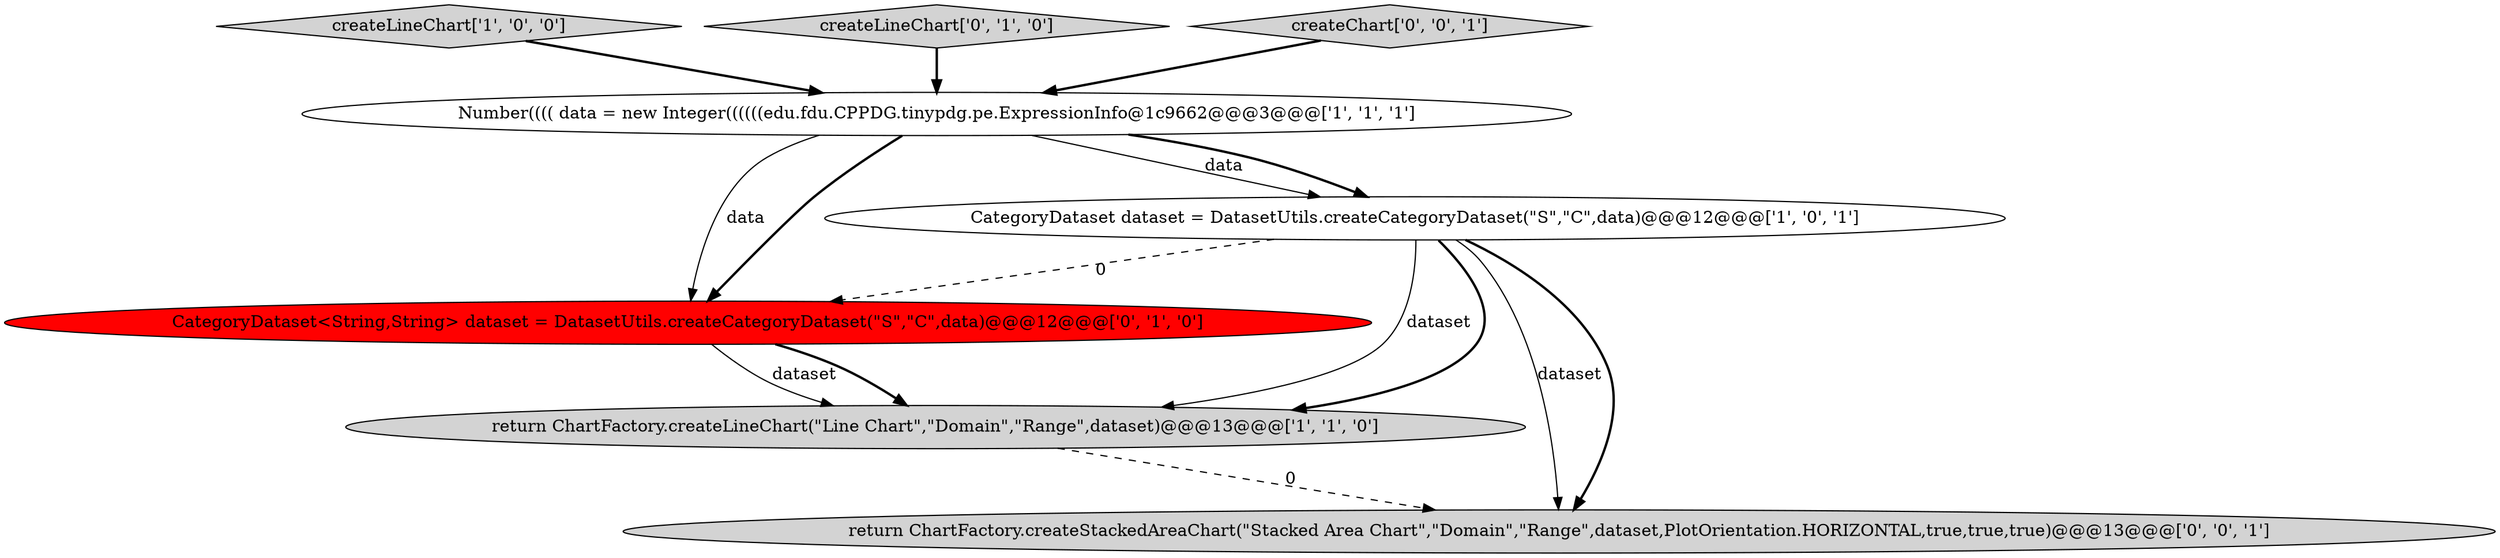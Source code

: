 digraph {
3 [style = filled, label = "Number(((( data = new Integer((((((edu.fdu.CPPDG.tinypdg.pe.ExpressionInfo@1c9662@@@3@@@['1', '1', '1']", fillcolor = white, shape = ellipse image = "AAA0AAABBB1BBB"];
1 [style = filled, label = "createLineChart['1', '0', '0']", fillcolor = lightgray, shape = diamond image = "AAA0AAABBB1BBB"];
2 [style = filled, label = "return ChartFactory.createLineChart(\"Line Chart\",\"Domain\",\"Range\",dataset)@@@13@@@['1', '1', '0']", fillcolor = lightgray, shape = ellipse image = "AAA0AAABBB1BBB"];
6 [style = filled, label = "return ChartFactory.createStackedAreaChart(\"Stacked Area Chart\",\"Domain\",\"Range\",dataset,PlotOrientation.HORIZONTAL,true,true,true)@@@13@@@['0', '0', '1']", fillcolor = lightgray, shape = ellipse image = "AAA0AAABBB3BBB"];
5 [style = filled, label = "createLineChart['0', '1', '0']", fillcolor = lightgray, shape = diamond image = "AAA0AAABBB2BBB"];
4 [style = filled, label = "CategoryDataset<String,String> dataset = DatasetUtils.createCategoryDataset(\"S\",\"C\",data)@@@12@@@['0', '1', '0']", fillcolor = red, shape = ellipse image = "AAA1AAABBB2BBB"];
7 [style = filled, label = "createChart['0', '0', '1']", fillcolor = lightgray, shape = diamond image = "AAA0AAABBB3BBB"];
0 [style = filled, label = "CategoryDataset dataset = DatasetUtils.createCategoryDataset(\"S\",\"C\",data)@@@12@@@['1', '0', '1']", fillcolor = white, shape = ellipse image = "AAA0AAABBB1BBB"];
1->3 [style = bold, label=""];
5->3 [style = bold, label=""];
3->4 [style = solid, label="data"];
0->2 [style = solid, label="dataset"];
3->0 [style = solid, label="data"];
4->2 [style = solid, label="dataset"];
0->4 [style = dashed, label="0"];
4->2 [style = bold, label=""];
0->6 [style = solid, label="dataset"];
0->6 [style = bold, label=""];
3->4 [style = bold, label=""];
7->3 [style = bold, label=""];
3->0 [style = bold, label=""];
0->2 [style = bold, label=""];
2->6 [style = dashed, label="0"];
}
